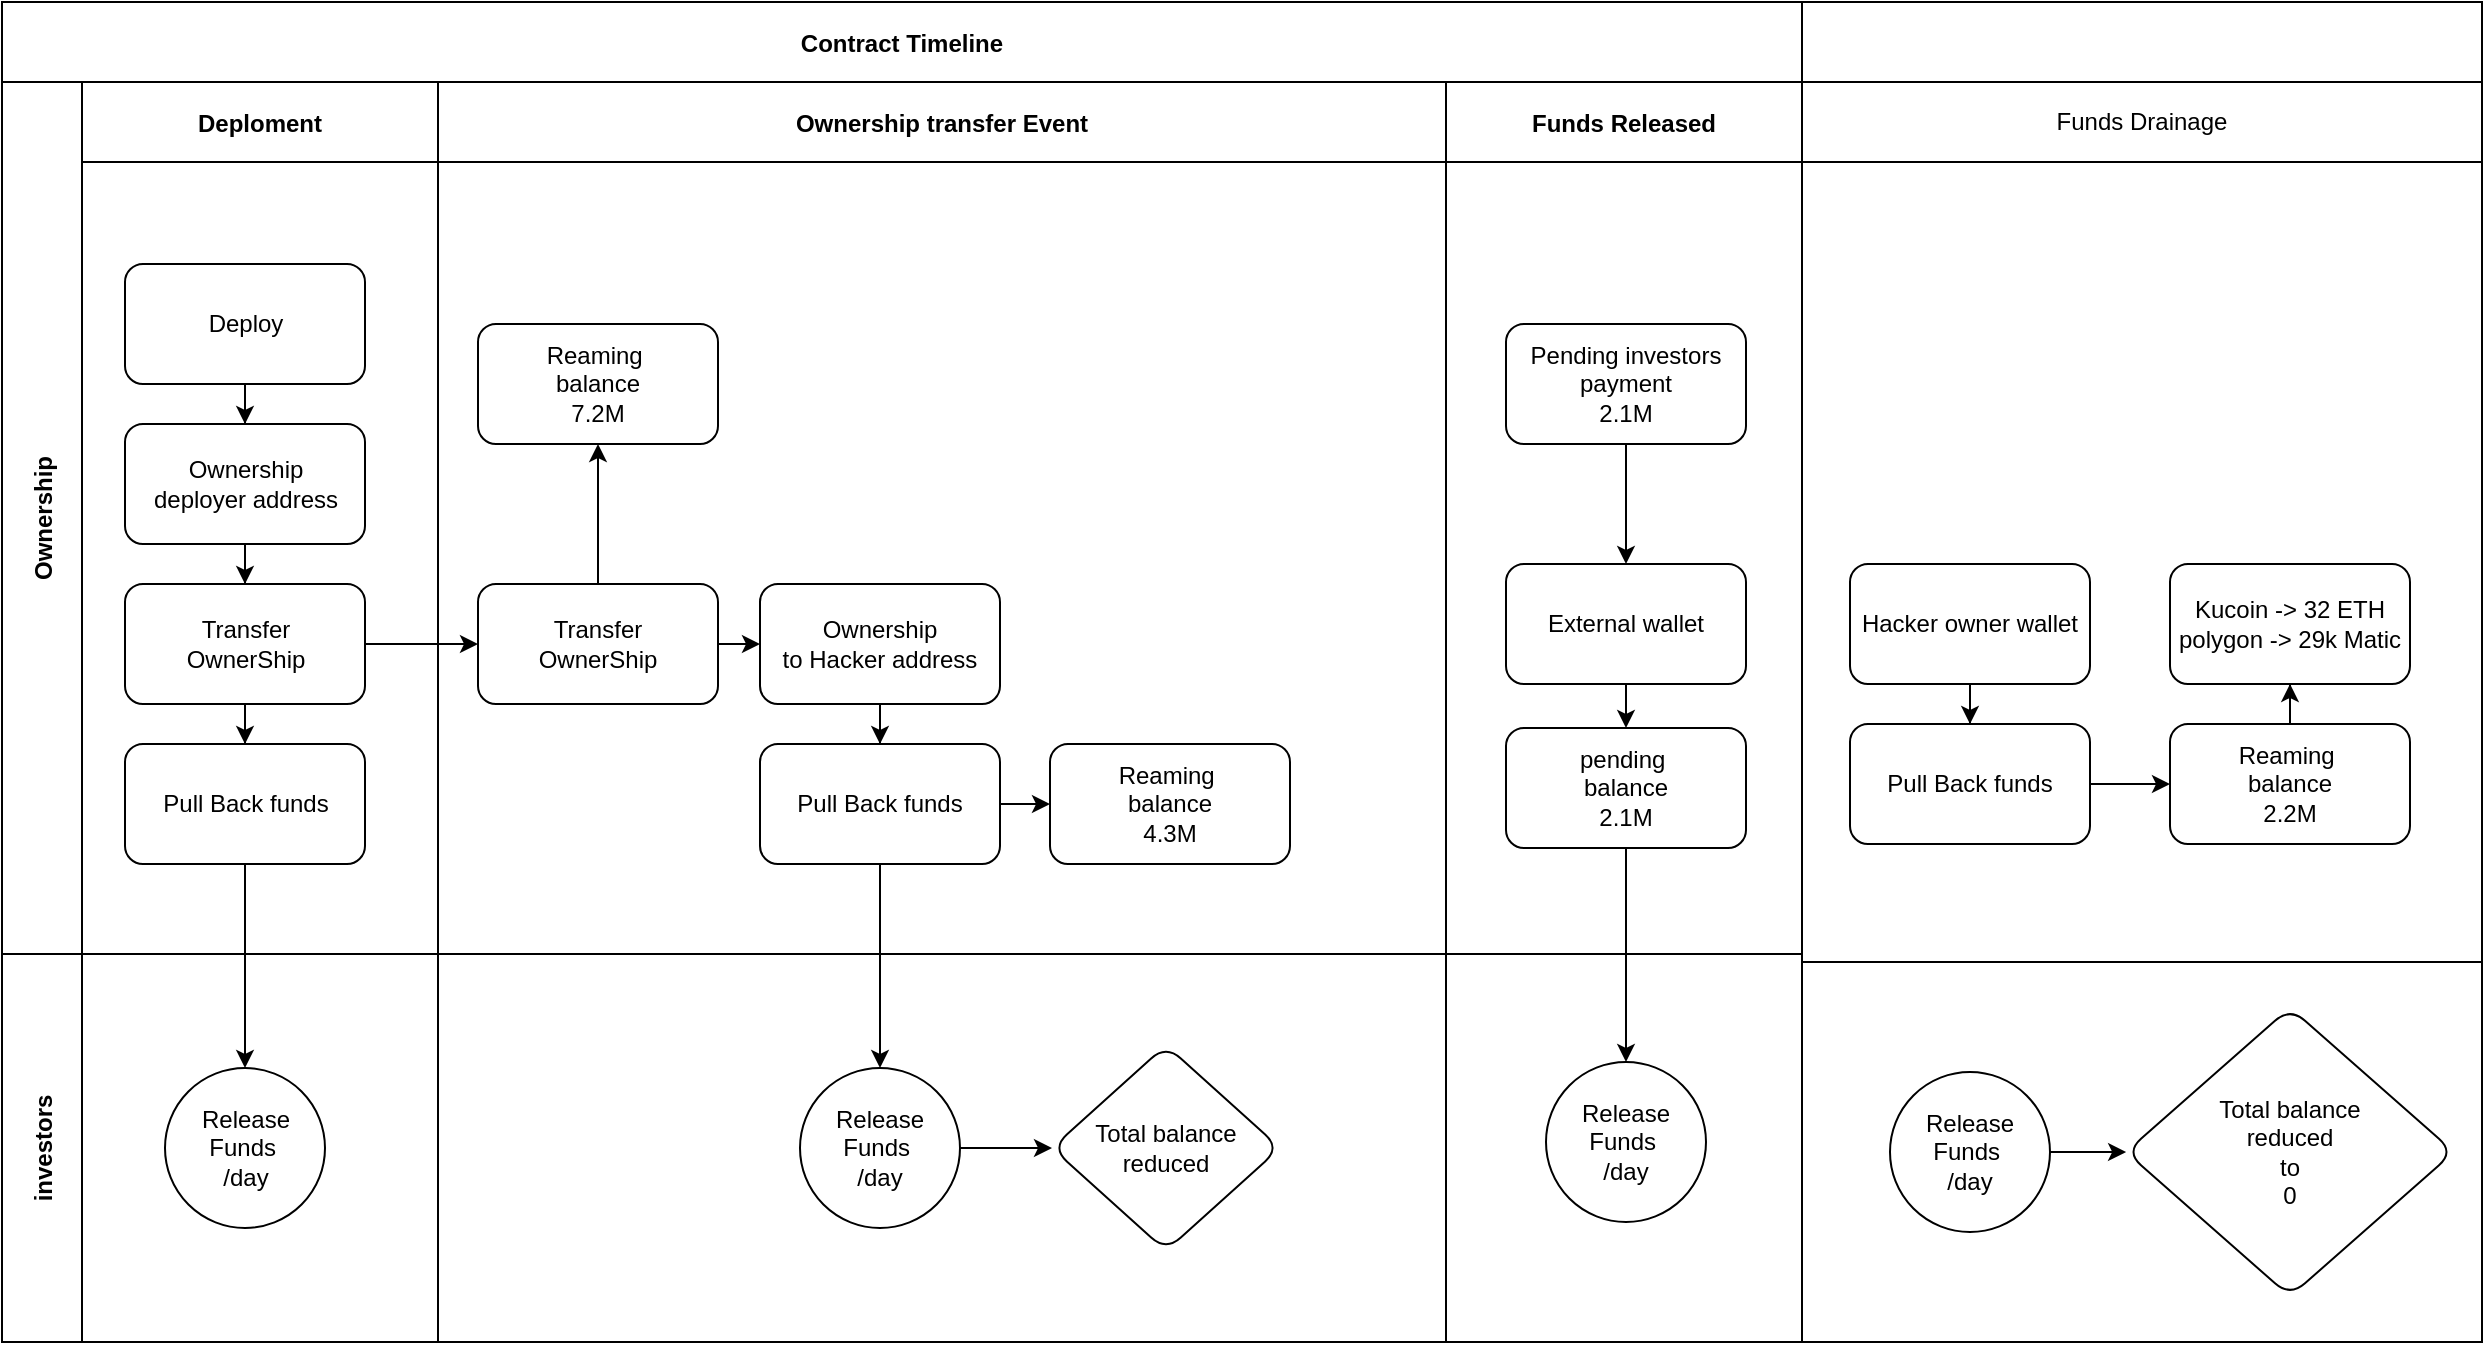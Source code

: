 <mxfile version="21.4.0" type="github">
  <diagram name="Page-1" id="qP7jsXchIeOkwYdLM_5w">
    <mxGraphModel dx="1595" dy="823" grid="1" gridSize="10" guides="1" tooltips="1" connect="1" arrows="1" fold="1" page="1" pageScale="1" pageWidth="850" pageHeight="1100" math="0" shadow="0">
      <root>
        <mxCell id="0" />
        <mxCell id="1" parent="0" />
        <mxCell id="9M9OLu-yPoNllCj8_yKR-1" value="Contract Timeline" style="shape=table;childLayout=tableLayout;startSize=40;collapsible=0;recursiveResize=0;expand=0;fillColor=none;fontStyle=1" vertex="1" parent="1">
          <mxGeometry x="40" y="20" width="900" height="670" as="geometry" />
        </mxCell>
        <mxCell id="9M9OLu-yPoNllCj8_yKR-3" value="Ownership" style="shape=tableRow;horizontal=0;swimlaneHead=0;swimlaneBody=0;top=0;left=0;bottom=0;right=0;fillColor=none;points=[[0,0.5],[1,0.5]];portConstraint=eastwest;startSize=40;collapsible=0;recursiveResize=0;expand=0;fontStyle=1;" vertex="1" parent="9M9OLu-yPoNllCj8_yKR-1">
          <mxGeometry y="40" width="900" height="436" as="geometry" />
        </mxCell>
        <mxCell id="9M9OLu-yPoNllCj8_yKR-4" value="Deploment" style="swimlane;swimlaneHead=0;swimlaneBody=0;connectable=0;fillColor=none;startSize=40;collapsible=0;recursiveResize=0;expand=0;fontStyle=1;" vertex="1" parent="9M9OLu-yPoNllCj8_yKR-3">
          <mxGeometry x="40" width="178" height="436" as="geometry">
            <mxRectangle width="178" height="436" as="alternateBounds" />
          </mxGeometry>
        </mxCell>
        <mxCell id="9M9OLu-yPoNllCj8_yKR-36" value="" style="edgeStyle=orthogonalEdgeStyle;rounded=0;orthogonalLoop=1;jettySize=auto;html=1;" edge="1" parent="9M9OLu-yPoNllCj8_yKR-4" source="9M9OLu-yPoNllCj8_yKR-34" target="9M9OLu-yPoNllCj8_yKR-35">
          <mxGeometry relative="1" as="geometry" />
        </mxCell>
        <mxCell id="9M9OLu-yPoNllCj8_yKR-34" value="Deploy" style="rounded=1;whiteSpace=wrap;html=1;" vertex="1" parent="9M9OLu-yPoNllCj8_yKR-4">
          <mxGeometry x="21.5" y="91" width="120" height="60" as="geometry" />
        </mxCell>
        <mxCell id="9M9OLu-yPoNllCj8_yKR-42" value="" style="edgeStyle=orthogonalEdgeStyle;rounded=0;orthogonalLoop=1;jettySize=auto;html=1;" edge="1" parent="9M9OLu-yPoNllCj8_yKR-4" source="9M9OLu-yPoNllCj8_yKR-35" target="9M9OLu-yPoNllCj8_yKR-41">
          <mxGeometry relative="1" as="geometry" />
        </mxCell>
        <mxCell id="9M9OLu-yPoNllCj8_yKR-35" value="Ownership&lt;br&gt;deployer address" style="rounded=1;whiteSpace=wrap;html=1;" vertex="1" parent="9M9OLu-yPoNllCj8_yKR-4">
          <mxGeometry x="21.5" y="171" width="120" height="60" as="geometry" />
        </mxCell>
        <mxCell id="9M9OLu-yPoNllCj8_yKR-44" value="" style="edgeStyle=orthogonalEdgeStyle;rounded=0;orthogonalLoop=1;jettySize=auto;html=1;" edge="1" parent="9M9OLu-yPoNllCj8_yKR-4" source="9M9OLu-yPoNllCj8_yKR-41" target="9M9OLu-yPoNllCj8_yKR-43">
          <mxGeometry relative="1" as="geometry" />
        </mxCell>
        <mxCell id="9M9OLu-yPoNllCj8_yKR-41" value="Transfer&lt;br&gt;OwnerShip" style="rounded=1;whiteSpace=wrap;html=1;" vertex="1" parent="9M9OLu-yPoNllCj8_yKR-4">
          <mxGeometry x="21.5" y="251" width="120" height="60" as="geometry" />
        </mxCell>
        <mxCell id="9M9OLu-yPoNllCj8_yKR-43" value="Pull Back funds" style="rounded=1;whiteSpace=wrap;html=1;" vertex="1" parent="9M9OLu-yPoNllCj8_yKR-4">
          <mxGeometry x="21.5" y="331" width="120" height="60" as="geometry" />
        </mxCell>
        <mxCell id="9M9OLu-yPoNllCj8_yKR-8" value="Ownership transfer Event" style="swimlane;swimlaneHead=0;swimlaneBody=0;connectable=0;fillColor=none;startSize=40;collapsible=0;recursiveResize=0;expand=0;fontStyle=1;" vertex="1" parent="9M9OLu-yPoNllCj8_yKR-3">
          <mxGeometry x="218" width="504" height="436" as="geometry">
            <mxRectangle width="504" height="436" as="alternateBounds" />
          </mxGeometry>
        </mxCell>
        <mxCell id="9M9OLu-yPoNllCj8_yKR-49" value="" style="edgeStyle=orthogonalEdgeStyle;rounded=0;orthogonalLoop=1;jettySize=auto;html=1;" edge="1" parent="9M9OLu-yPoNllCj8_yKR-8" source="9M9OLu-yPoNllCj8_yKR-46" target="9M9OLu-yPoNllCj8_yKR-48">
          <mxGeometry relative="1" as="geometry" />
        </mxCell>
        <mxCell id="9M9OLu-yPoNllCj8_yKR-63" value="" style="edgeStyle=orthogonalEdgeStyle;rounded=0;orthogonalLoop=1;jettySize=auto;html=1;" edge="1" parent="9M9OLu-yPoNllCj8_yKR-8" source="9M9OLu-yPoNllCj8_yKR-46" target="9M9OLu-yPoNllCj8_yKR-62">
          <mxGeometry relative="1" as="geometry" />
        </mxCell>
        <mxCell id="9M9OLu-yPoNllCj8_yKR-46" value="Transfer&lt;br&gt;OwnerShip" style="rounded=1;whiteSpace=wrap;html=1;" vertex="1" parent="9M9OLu-yPoNllCj8_yKR-8">
          <mxGeometry x="20" y="251" width="120" height="60" as="geometry" />
        </mxCell>
        <mxCell id="9M9OLu-yPoNllCj8_yKR-59" value="" style="edgeStyle=orthogonalEdgeStyle;rounded=0;orthogonalLoop=1;jettySize=auto;html=1;" edge="1" parent="9M9OLu-yPoNllCj8_yKR-8" source="9M9OLu-yPoNllCj8_yKR-48" target="9M9OLu-yPoNllCj8_yKR-58">
          <mxGeometry relative="1" as="geometry" />
        </mxCell>
        <mxCell id="9M9OLu-yPoNllCj8_yKR-48" value="Ownership&lt;br&gt;to Hacker address" style="rounded=1;whiteSpace=wrap;html=1;" vertex="1" parent="9M9OLu-yPoNllCj8_yKR-8">
          <mxGeometry x="161" y="251" width="120" height="60" as="geometry" />
        </mxCell>
        <mxCell id="9M9OLu-yPoNllCj8_yKR-61" value="" style="edgeStyle=orthogonalEdgeStyle;rounded=0;orthogonalLoop=1;jettySize=auto;html=1;" edge="1" parent="9M9OLu-yPoNllCj8_yKR-8" source="9M9OLu-yPoNllCj8_yKR-58" target="9M9OLu-yPoNllCj8_yKR-60">
          <mxGeometry relative="1" as="geometry" />
        </mxCell>
        <mxCell id="9M9OLu-yPoNllCj8_yKR-58" value="Pull Back funds" style="rounded=1;whiteSpace=wrap;html=1;" vertex="1" parent="9M9OLu-yPoNllCj8_yKR-8">
          <mxGeometry x="161" y="331" width="120" height="60" as="geometry" />
        </mxCell>
        <mxCell id="9M9OLu-yPoNllCj8_yKR-60" value="Reaming&amp;nbsp;&lt;br&gt;balance&lt;br&gt;4.3M" style="rounded=1;whiteSpace=wrap;html=1;" vertex="1" parent="9M9OLu-yPoNllCj8_yKR-8">
          <mxGeometry x="306" y="331" width="120" height="60" as="geometry" />
        </mxCell>
        <mxCell id="9M9OLu-yPoNllCj8_yKR-62" value="Reaming&amp;nbsp;&lt;br&gt;balance&lt;br&gt;7.2M" style="rounded=1;whiteSpace=wrap;html=1;" vertex="1" parent="9M9OLu-yPoNllCj8_yKR-8">
          <mxGeometry x="20" y="121" width="120" height="60" as="geometry" />
        </mxCell>
        <mxCell id="9M9OLu-yPoNllCj8_yKR-11" value="Funds Released" style="swimlane;swimlaneHead=0;swimlaneBody=0;connectable=0;fillColor=none;startSize=40;collapsible=0;recursiveResize=0;expand=0;fontStyle=1;" vertex="1" parent="9M9OLu-yPoNllCj8_yKR-3">
          <mxGeometry x="722" width="178" height="436" as="geometry">
            <mxRectangle width="178" height="436" as="alternateBounds" />
          </mxGeometry>
        </mxCell>
        <mxCell id="9M9OLu-yPoNllCj8_yKR-75" value="" style="edgeStyle=orthogonalEdgeStyle;rounded=0;orthogonalLoop=1;jettySize=auto;html=1;" edge="1" parent="9M9OLu-yPoNllCj8_yKR-11" source="9M9OLu-yPoNllCj8_yKR-73" target="9M9OLu-yPoNllCj8_yKR-74">
          <mxGeometry relative="1" as="geometry" />
        </mxCell>
        <mxCell id="9M9OLu-yPoNllCj8_yKR-73" value="Pending investors payment&lt;br&gt;2.1M" style="rounded=1;whiteSpace=wrap;html=1;" vertex="1" parent="9M9OLu-yPoNllCj8_yKR-11">
          <mxGeometry x="30" y="121" width="120" height="60" as="geometry" />
        </mxCell>
        <mxCell id="9M9OLu-yPoNllCj8_yKR-74" value="External wallet" style="rounded=1;whiteSpace=wrap;html=1;" vertex="1" parent="9M9OLu-yPoNllCj8_yKR-11">
          <mxGeometry x="30" y="241" width="120" height="60" as="geometry" />
        </mxCell>
        <mxCell id="9M9OLu-yPoNllCj8_yKR-83" value="pending&amp;nbsp;&lt;br&gt;balance&lt;br&gt;2.1M" style="rounded=1;whiteSpace=wrap;html=1;" vertex="1" parent="9M9OLu-yPoNllCj8_yKR-11">
          <mxGeometry x="30" y="323" width="120" height="60" as="geometry" />
        </mxCell>
        <mxCell id="9M9OLu-yPoNllCj8_yKR-84" value="" style="edgeStyle=orthogonalEdgeStyle;rounded=0;orthogonalLoop=1;jettySize=auto;html=1;" edge="1" parent="9M9OLu-yPoNllCj8_yKR-11" source="9M9OLu-yPoNllCj8_yKR-74" target="9M9OLu-yPoNllCj8_yKR-83">
          <mxGeometry relative="1" as="geometry">
            <mxPoint x="1260" y="340" as="sourcePoint" />
            <mxPoint x="1260" y="550" as="targetPoint" />
          </mxGeometry>
        </mxCell>
        <mxCell id="9M9OLu-yPoNllCj8_yKR-47" value="" style="edgeStyle=orthogonalEdgeStyle;rounded=0;orthogonalLoop=1;jettySize=auto;html=1;" edge="1" parent="9M9OLu-yPoNllCj8_yKR-3" source="9M9OLu-yPoNllCj8_yKR-41" target="9M9OLu-yPoNllCj8_yKR-46">
          <mxGeometry relative="1" as="geometry" />
        </mxCell>
        <mxCell id="9M9OLu-yPoNllCj8_yKR-15" value="investors" style="shape=tableRow;horizontal=0;swimlaneHead=0;swimlaneBody=0;top=0;left=0;bottom=0;right=0;fillColor=none;points=[[0,0.5],[1,0.5]];portConstraint=eastwest;startSize=40;collapsible=0;recursiveResize=0;expand=0;fontStyle=1;" vertex="1" parent="9M9OLu-yPoNllCj8_yKR-1">
          <mxGeometry y="476" width="900" height="194" as="geometry" />
        </mxCell>
        <mxCell id="9M9OLu-yPoNllCj8_yKR-16" value="" style="swimlane;swimlaneHead=0;swimlaneBody=0;connectable=0;fillColor=none;startSize=0;collapsible=0;recursiveResize=0;expand=0;fontStyle=1;" vertex="1" parent="9M9OLu-yPoNllCj8_yKR-15">
          <mxGeometry x="40" width="178" height="194" as="geometry">
            <mxRectangle width="178" height="194" as="alternateBounds" />
          </mxGeometry>
        </mxCell>
        <mxCell id="9M9OLu-yPoNllCj8_yKR-37" value="Release&lt;br&gt;Funds&amp;nbsp;&lt;br&gt;/day" style="ellipse;whiteSpace=wrap;html=1;rounded=1;" vertex="1" parent="9M9OLu-yPoNllCj8_yKR-16">
          <mxGeometry x="41.5" y="57" width="80" height="80" as="geometry" />
        </mxCell>
        <mxCell id="9M9OLu-yPoNllCj8_yKR-18" value="" style="swimlane;swimlaneHead=0;swimlaneBody=0;connectable=0;fillColor=none;startSize=0;collapsible=0;recursiveResize=0;expand=0;fontStyle=1;" vertex="1" parent="9M9OLu-yPoNllCj8_yKR-15">
          <mxGeometry x="218" width="504" height="194" as="geometry">
            <mxRectangle width="504" height="194" as="alternateBounds" />
          </mxGeometry>
        </mxCell>
        <mxCell id="9M9OLu-yPoNllCj8_yKR-67" value="" style="edgeStyle=orthogonalEdgeStyle;rounded=0;orthogonalLoop=1;jettySize=auto;html=1;" edge="1" parent="9M9OLu-yPoNllCj8_yKR-18" source="9M9OLu-yPoNllCj8_yKR-64" target="9M9OLu-yPoNllCj8_yKR-66">
          <mxGeometry relative="1" as="geometry" />
        </mxCell>
        <mxCell id="9M9OLu-yPoNllCj8_yKR-64" value="Release&lt;br&gt;Funds&amp;nbsp;&lt;br&gt;/day" style="ellipse;whiteSpace=wrap;html=1;rounded=1;" vertex="1" parent="9M9OLu-yPoNllCj8_yKR-18">
          <mxGeometry x="181" y="57" width="80" height="80" as="geometry" />
        </mxCell>
        <mxCell id="9M9OLu-yPoNllCj8_yKR-66" value="Total balance&lt;br&gt;reduced&lt;br&gt;" style="rhombus;whiteSpace=wrap;html=1;rounded=1;" vertex="1" parent="9M9OLu-yPoNllCj8_yKR-18">
          <mxGeometry x="307" y="45.5" width="114" height="103" as="geometry" />
        </mxCell>
        <mxCell id="9M9OLu-yPoNllCj8_yKR-23" value="" style="swimlane;swimlaneHead=0;swimlaneBody=0;connectable=0;fillColor=none;startSize=0;collapsible=0;recursiveResize=0;expand=0;fontStyle=1;" vertex="1" parent="9M9OLu-yPoNllCj8_yKR-15">
          <mxGeometry x="722" width="178" height="194" as="geometry">
            <mxRectangle width="178" height="194" as="alternateBounds" />
          </mxGeometry>
        </mxCell>
        <mxCell id="9M9OLu-yPoNllCj8_yKR-76" value="Release&lt;br&gt;Funds&amp;nbsp;&lt;br&gt;/day" style="ellipse;whiteSpace=wrap;html=1;rounded=1;" vertex="1" parent="9M9OLu-yPoNllCj8_yKR-23">
          <mxGeometry x="50" y="54" width="80" height="80" as="geometry" />
        </mxCell>
        <mxCell id="9M9OLu-yPoNllCj8_yKR-45" style="edgeStyle=orthogonalEdgeStyle;rounded=0;orthogonalLoop=1;jettySize=auto;html=1;" edge="1" parent="9M9OLu-yPoNllCj8_yKR-1" source="9M9OLu-yPoNllCj8_yKR-43" target="9M9OLu-yPoNllCj8_yKR-37">
          <mxGeometry relative="1" as="geometry" />
        </mxCell>
        <mxCell id="9M9OLu-yPoNllCj8_yKR-65" value="" style="edgeStyle=orthogonalEdgeStyle;rounded=0;orthogonalLoop=1;jettySize=auto;html=1;" edge="1" parent="9M9OLu-yPoNllCj8_yKR-1" source="9M9OLu-yPoNllCj8_yKR-58" target="9M9OLu-yPoNllCj8_yKR-64">
          <mxGeometry relative="1" as="geometry" />
        </mxCell>
        <mxCell id="9M9OLu-yPoNllCj8_yKR-77" style="edgeStyle=orthogonalEdgeStyle;rounded=0;orthogonalLoop=1;jettySize=auto;html=1;" edge="1" parent="9M9OLu-yPoNllCj8_yKR-1" source="9M9OLu-yPoNllCj8_yKR-83" target="9M9OLu-yPoNllCj8_yKR-76">
          <mxGeometry relative="1" as="geometry" />
        </mxCell>
        <mxCell id="9M9OLu-yPoNllCj8_yKR-69" value="" style="rounded=0;whiteSpace=wrap;html=1;fillColor=none;" vertex="1" parent="1">
          <mxGeometry x="940" y="20" width="340" height="670" as="geometry" />
        </mxCell>
        <mxCell id="9M9OLu-yPoNllCj8_yKR-70" value="" style="rounded=0;whiteSpace=wrap;html=1;fillColor=none;" vertex="1" parent="1">
          <mxGeometry x="940" y="500" width="340" height="190" as="geometry" />
        </mxCell>
        <mxCell id="9M9OLu-yPoNllCj8_yKR-72" value="Funds Drainage" style="rounded=0;whiteSpace=wrap;html=1;" vertex="1" parent="1">
          <mxGeometry x="940" y="60" width="340" height="40" as="geometry" />
        </mxCell>
        <mxCell id="9M9OLu-yPoNllCj8_yKR-86" value="" style="edgeStyle=orthogonalEdgeStyle;rounded=0;orthogonalLoop=1;jettySize=auto;html=1;" edge="1" parent="1" source="9M9OLu-yPoNllCj8_yKR-78" target="9M9OLu-yPoNllCj8_yKR-79">
          <mxGeometry relative="1" as="geometry" />
        </mxCell>
        <mxCell id="9M9OLu-yPoNllCj8_yKR-78" value="Hacker owner wallet" style="rounded=1;whiteSpace=wrap;html=1;" vertex="1" parent="1">
          <mxGeometry x="964" y="301" width="120" height="60" as="geometry" />
        </mxCell>
        <mxCell id="9M9OLu-yPoNllCj8_yKR-87" value="" style="edgeStyle=orthogonalEdgeStyle;rounded=0;orthogonalLoop=1;jettySize=auto;html=1;" edge="1" parent="1" source="9M9OLu-yPoNllCj8_yKR-79" target="9M9OLu-yPoNllCj8_yKR-80">
          <mxGeometry relative="1" as="geometry" />
        </mxCell>
        <mxCell id="9M9OLu-yPoNllCj8_yKR-79" value="Pull Back funds" style="rounded=1;whiteSpace=wrap;html=1;" vertex="1" parent="1">
          <mxGeometry x="964" y="381" width="120" height="60" as="geometry" />
        </mxCell>
        <mxCell id="9M9OLu-yPoNllCj8_yKR-90" value="" style="edgeStyle=orthogonalEdgeStyle;rounded=0;orthogonalLoop=1;jettySize=auto;html=1;" edge="1" parent="1" source="9M9OLu-yPoNllCj8_yKR-80" target="9M9OLu-yPoNllCj8_yKR-89">
          <mxGeometry relative="1" as="geometry" />
        </mxCell>
        <mxCell id="9M9OLu-yPoNllCj8_yKR-80" value="Reaming&amp;nbsp;&lt;br&gt;balance&lt;br&gt;2.2M" style="rounded=1;whiteSpace=wrap;html=1;" vertex="1" parent="1">
          <mxGeometry x="1124" y="381" width="120" height="60" as="geometry" />
        </mxCell>
        <mxCell id="9M9OLu-yPoNllCj8_yKR-85" value="" style="edgeStyle=orthogonalEdgeStyle;rounded=0;orthogonalLoop=1;jettySize=auto;html=1;" edge="1" parent="1" source="9M9OLu-yPoNllCj8_yKR-81" target="9M9OLu-yPoNllCj8_yKR-82">
          <mxGeometry relative="1" as="geometry" />
        </mxCell>
        <mxCell id="9M9OLu-yPoNllCj8_yKR-81" value="Release&lt;br&gt;Funds&amp;nbsp;&lt;br&gt;/day" style="ellipse;whiteSpace=wrap;html=1;rounded=1;" vertex="1" parent="1">
          <mxGeometry x="984" y="555" width="80" height="80" as="geometry" />
        </mxCell>
        <mxCell id="9M9OLu-yPoNllCj8_yKR-82" value="Total balance&lt;br&gt;reduced&lt;br&gt;to&lt;br&gt;0" style="rhombus;whiteSpace=wrap;html=1;rounded=1;" vertex="1" parent="1">
          <mxGeometry x="1102" y="522.75" width="164" height="144.5" as="geometry" />
        </mxCell>
        <mxCell id="9M9OLu-yPoNllCj8_yKR-89" value="Kucoin -&amp;gt; 32 ETH&lt;br&gt;polygon -&amp;gt; 29k Matic" style="rounded=1;whiteSpace=wrap;html=1;" vertex="1" parent="1">
          <mxGeometry x="1124" y="301" width="120" height="60" as="geometry" />
        </mxCell>
      </root>
    </mxGraphModel>
  </diagram>
</mxfile>
